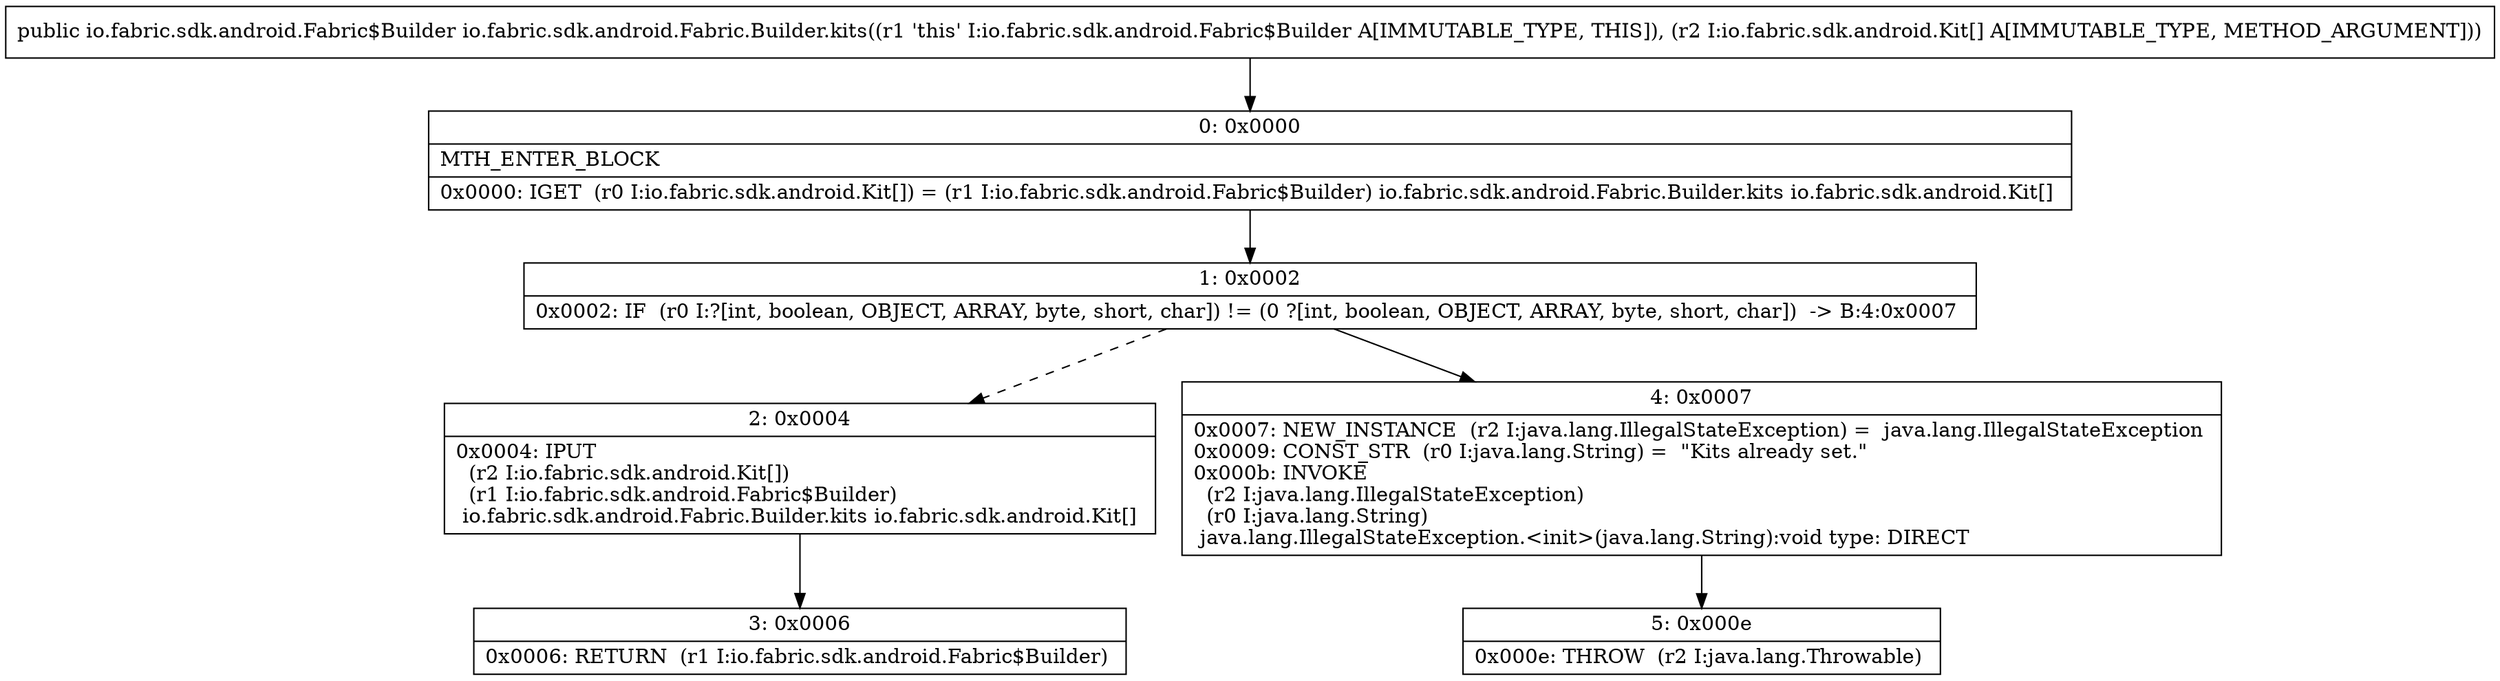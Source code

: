 digraph "CFG forio.fabric.sdk.android.Fabric.Builder.kits([Lio\/fabric\/sdk\/android\/Kit;)Lio\/fabric\/sdk\/android\/Fabric$Builder;" {
Node_0 [shape=record,label="{0\:\ 0x0000|MTH_ENTER_BLOCK\l|0x0000: IGET  (r0 I:io.fabric.sdk.android.Kit[]) = (r1 I:io.fabric.sdk.android.Fabric$Builder) io.fabric.sdk.android.Fabric.Builder.kits io.fabric.sdk.android.Kit[] \l}"];
Node_1 [shape=record,label="{1\:\ 0x0002|0x0002: IF  (r0 I:?[int, boolean, OBJECT, ARRAY, byte, short, char]) != (0 ?[int, boolean, OBJECT, ARRAY, byte, short, char])  \-\> B:4:0x0007 \l}"];
Node_2 [shape=record,label="{2\:\ 0x0004|0x0004: IPUT  \l  (r2 I:io.fabric.sdk.android.Kit[])\l  (r1 I:io.fabric.sdk.android.Fabric$Builder)\l io.fabric.sdk.android.Fabric.Builder.kits io.fabric.sdk.android.Kit[] \l}"];
Node_3 [shape=record,label="{3\:\ 0x0006|0x0006: RETURN  (r1 I:io.fabric.sdk.android.Fabric$Builder) \l}"];
Node_4 [shape=record,label="{4\:\ 0x0007|0x0007: NEW_INSTANCE  (r2 I:java.lang.IllegalStateException) =  java.lang.IllegalStateException \l0x0009: CONST_STR  (r0 I:java.lang.String) =  \"Kits already set.\" \l0x000b: INVOKE  \l  (r2 I:java.lang.IllegalStateException)\l  (r0 I:java.lang.String)\l java.lang.IllegalStateException.\<init\>(java.lang.String):void type: DIRECT \l}"];
Node_5 [shape=record,label="{5\:\ 0x000e|0x000e: THROW  (r2 I:java.lang.Throwable) \l}"];
MethodNode[shape=record,label="{public io.fabric.sdk.android.Fabric$Builder io.fabric.sdk.android.Fabric.Builder.kits((r1 'this' I:io.fabric.sdk.android.Fabric$Builder A[IMMUTABLE_TYPE, THIS]), (r2 I:io.fabric.sdk.android.Kit[] A[IMMUTABLE_TYPE, METHOD_ARGUMENT])) }"];
MethodNode -> Node_0;
Node_0 -> Node_1;
Node_1 -> Node_2[style=dashed];
Node_1 -> Node_4;
Node_2 -> Node_3;
Node_4 -> Node_5;
}

